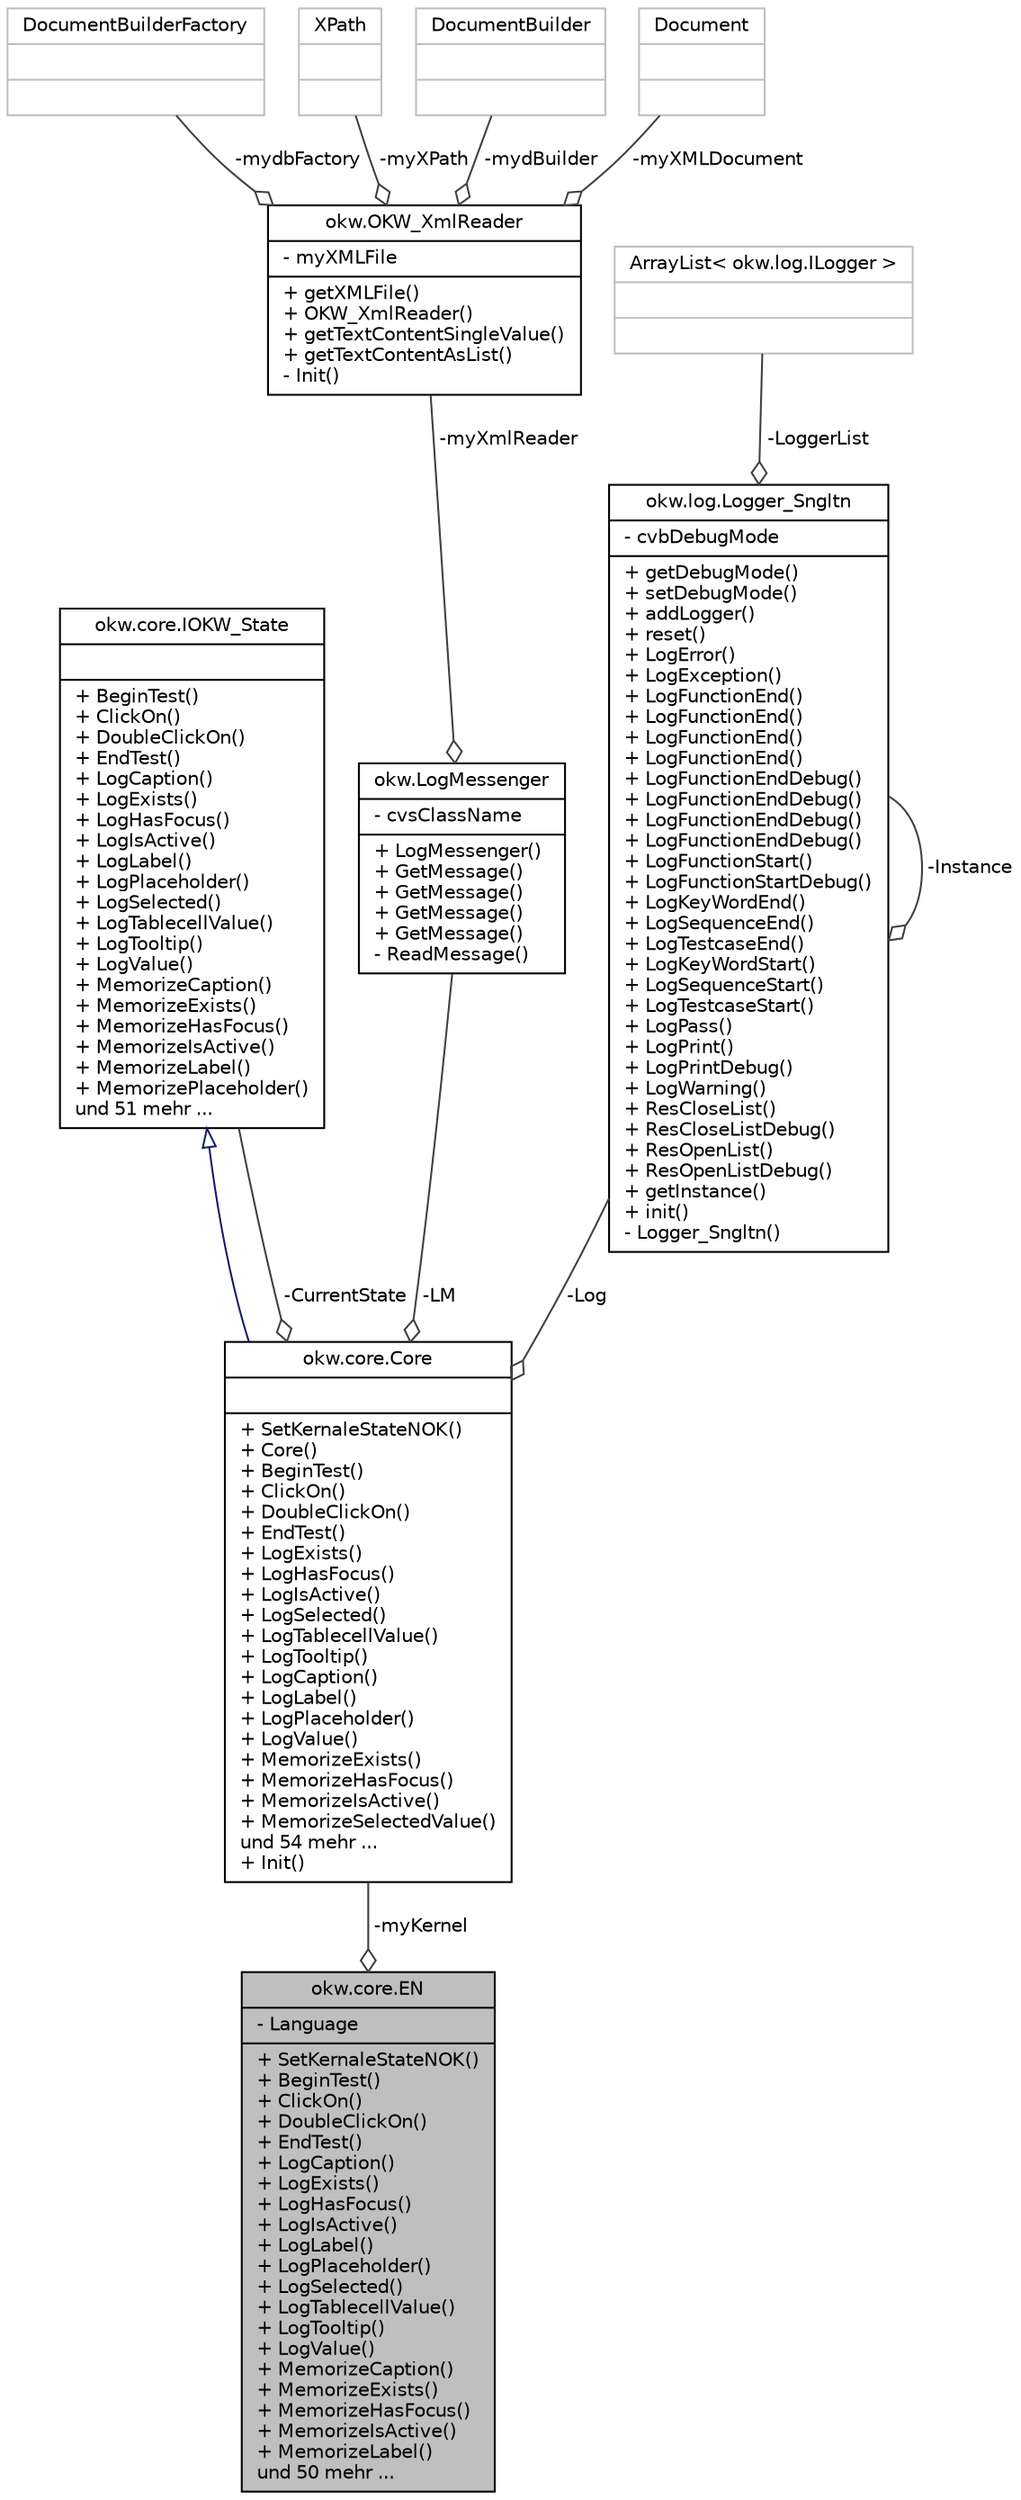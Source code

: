 digraph "okw.core.EN"
{
 // INTERACTIVE_SVG=YES
 // LATEX_PDF_SIZE
  edge [fontname="Helvetica",fontsize="10",labelfontname="Helvetica",labelfontsize="10"];
  node [fontname="Helvetica",fontsize="10",shape=record];
  Node1 [label="{okw.core.EN\n|- Language\l|+ SetKernaleStateNOK()\l+ BeginTest()\l+ ClickOn()\l+ DoubleClickOn()\l+ EndTest()\l+ LogCaption()\l+ LogExists()\l+ LogHasFocus()\l+ LogIsActive()\l+ LogLabel()\l+ LogPlaceholder()\l+ LogSelected()\l+ LogTablecellValue()\l+ LogTooltip()\l+ LogValue()\l+ MemorizeCaption()\l+ MemorizeExists()\l+ MemorizeHasFocus()\l+ MemorizeIsActive()\l+ MemorizeLabel()\lund 50 mehr ...\l}",height=0.2,width=0.4,color="black", fillcolor="grey75", style="filled", fontcolor="black",tooltip="okw.core.EN ist die englische Implementation von OKW."];
  Node2 -> Node1 [color="grey25",fontsize="10",style="solid",label=" -myKernel" ,arrowhead="odiamond",fontname="Helvetica"];
  Node2 [label="{okw.core.Core\n||+ SetKernaleStateNOK()\l+ Core()\l+ BeginTest()\l+ ClickOn()\l+ DoubleClickOn()\l+ EndTest()\l+ LogExists()\l+ LogHasFocus()\l+ LogIsActive()\l+ LogSelected()\l+ LogTablecellValue()\l+ LogTooltip()\l+ LogCaption()\l+ LogLabel()\l+ LogPlaceholder()\l+ LogValue()\l+ MemorizeExists()\l+ MemorizeHasFocus()\l+ MemorizeIsActive()\l+ MemorizeSelectedValue()\lund 54 mehr ...\l+ Init()\l}",height=0.2,width=0.4,color="black", fillcolor="white", style="filled",URL="$classokw_1_1core_1_1_core.html",tooltip="Hier Statediagram..."];
  Node3 -> Node2 [dir="back",color="midnightblue",fontsize="10",style="solid",arrowtail="onormal",fontname="Helvetica"];
  Node3 [label="{okw.core.IOKW_State\n||+ BeginTest()\l+ ClickOn()\l+ DoubleClickOn()\l+ EndTest()\l+ LogCaption()\l+ LogExists()\l+ LogHasFocus()\l+ LogIsActive()\l+ LogLabel()\l+ LogPlaceholder()\l+ LogSelected()\l+ LogTablecellValue()\l+ LogTooltip()\l+ LogValue()\l+ MemorizeCaption()\l+ MemorizeExists()\l+ MemorizeHasFocus()\l+ MemorizeIsActive()\l+ MemorizeLabel()\l+ MemorizePlaceholder()\lund 51 mehr ...\l}",height=0.2,width=0.4,color="black", fillcolor="white", style="filled",URL="$interfaceokw_1_1core_1_1_i_o_k_w___state.html",tooltip="IOKW_State ist die Schnittstelle der OKW-Klasse."];
  Node3 -> Node2 [color="grey25",fontsize="10",style="solid",label=" -CurrentState" ,arrowhead="odiamond",fontname="Helvetica"];
  Node4 -> Node2 [color="grey25",fontsize="10",style="solid",label=" -LM" ,arrowhead="odiamond",fontname="Helvetica"];
  Node4 [label="{okw.LogMessenger\n|- cvsClassName\l|+ LogMessenger()\l+ GetMessage()\l+ GetMessage()\l+ GetMessage()\l+ GetMessage()\l- ReadMessage()\l}",height=0.2,width=0.4,color="black", fillcolor="white", style="filled",URL="$classokw_1_1_log_messenger.html",tooltip="LogMessenger liest Log-Meldungen sprachspezifisch für die im Konstruktor gegeben Klasse aus der Zugeh..."];
  Node5 -> Node4 [color="grey25",fontsize="10",style="solid",label=" -myXmlReader" ,arrowhead="odiamond",fontname="Helvetica"];
  Node5 [label="{okw.OKW_XmlReader\n|- myXMLFile\l|+ getXMLFile()\l+ OKW_XmlReader()\l+ getTextContentSingleValue()\l+ getTextContentAsList()\l- Init()\l}",height=0.2,width=0.4,color="black", fillcolor="white", style="filled",URL="$classokw_1_1_o_k_w___xml_reader.html",tooltip=" "];
  Node6 -> Node5 [color="grey25",fontsize="10",style="solid",label=" -mydbFactory" ,arrowhead="odiamond",fontname="Helvetica"];
  Node6 [label="{DocumentBuilderFactory\n||}",height=0.2,width=0.4,color="grey75", fillcolor="white", style="filled",tooltip=" "];
  Node7 -> Node5 [color="grey25",fontsize="10",style="solid",label=" -myXPath" ,arrowhead="odiamond",fontname="Helvetica"];
  Node7 [label="{XPath\n||}",height=0.2,width=0.4,color="grey75", fillcolor="white", style="filled",tooltip=" "];
  Node8 -> Node5 [color="grey25",fontsize="10",style="solid",label=" -mydBuilder" ,arrowhead="odiamond",fontname="Helvetica"];
  Node8 [label="{DocumentBuilder\n||}",height=0.2,width=0.4,color="grey75", fillcolor="white", style="filled",tooltip=" "];
  Node9 -> Node5 [color="grey25",fontsize="10",style="solid",label=" -myXMLDocument" ,arrowhead="odiamond",fontname="Helvetica"];
  Node9 [label="{Document\n||}",height=0.2,width=0.4,color="grey75", fillcolor="white", style="filled",tooltip=" "];
  Node10 -> Node2 [color="grey25",fontsize="10",style="solid",label=" -Log" ,arrowhead="odiamond",fontname="Helvetica"];
  Node10 [label="{okw.log.Logger_Sngltn\n|- cvbDebugMode\l|+ getDebugMode()\l+ setDebugMode()\l+ addLogger()\l+ reset()\l+ LogError()\l+ LogException()\l+ LogFunctionEnd()\l+ LogFunctionEnd()\l+ LogFunctionEnd()\l+ LogFunctionEnd()\l+ LogFunctionEndDebug()\l+ LogFunctionEndDebug()\l+ LogFunctionEndDebug()\l+ LogFunctionEndDebug()\l+ LogFunctionStart()\l+ LogFunctionStartDebug()\l+ LogKeyWordEnd()\l+ LogSequenceEnd()\l+ LogTestcaseEnd()\l+ LogKeyWordStart()\l+ LogSequenceStart()\l+ LogTestcaseStart()\l+ LogPass()\l+ LogPrint()\l+ LogPrintDebug()\l+ LogWarning()\l+ ResCloseList()\l+ ResCloseListDebug()\l+ ResOpenList()\l+ ResOpenListDebug()\l+ getInstance()\l+ init()\l- Logger_Sngltn()\l}",height=0.2,width=0.4,color="black", fillcolor="white", style="filled",URL="$classokw_1_1log_1_1_logger___sngltn.html",tooltip=" "];
  Node11 -> Node10 [color="grey25",fontsize="10",style="solid",label=" -LoggerList" ,arrowhead="odiamond",fontname="Helvetica"];
  Node11 [label="{ArrayList\< okw.log.ILogger \>\n||}",height=0.2,width=0.4,color="grey75", fillcolor="white", style="filled",tooltip=" "];
  Node10 -> Node10 [color="grey25",fontsize="10",style="solid",label=" -Instance" ,arrowhead="odiamond",fontname="Helvetica"];
}
